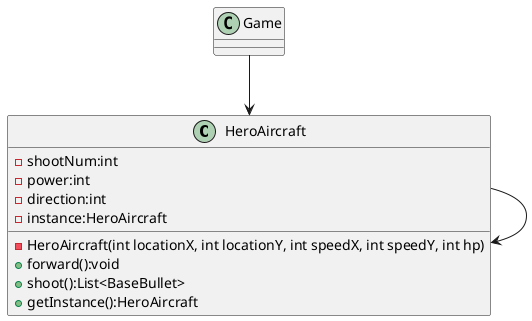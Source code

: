 @startuml
'https://plantuml.com/class-diagram

HeroAircraft --> HeroAircraft
Game --> HeroAircraft

class HeroAircraft {
    - shootNum:int
    - power:int
    - direction:int
    - instance:HeroAircraft
    - HeroAircraft(int locationX, int locationY, int speedX, int speedY, int hp)
    + forward():void
    + shoot():List<BaseBullet>
    + getInstance():HeroAircraft
}
class Game


@enduml